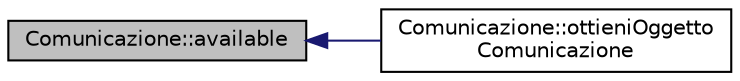 digraph "Comunicazione::available"
{
  edge [fontname="Helvetica",fontsize="10",labelfontname="Helvetica",labelfontsize="10"];
  node [fontname="Helvetica",fontsize="10",shape=record];
  rankdir="LR";
  Node7 [label="Comunicazione::available",height=0.2,width=0.4,color="black", fillcolor="grey75", style="filled", fontcolor="black"];
  Node7 -> Node8 [dir="back",color="midnightblue",fontsize="10",style="solid"];
  Node8 [label="Comunicazione::ottieniOggetto\lComunicazione",height=0.2,width=0.4,color="black", fillcolor="white", style="filled",URL="$class_comunicazione.html#ad06d143e6030e8acd1c8f654bf5e961f",tooltip="ottieni una reference all&#39;oggetto HardwareSerial usato dalla libreria "];
}
